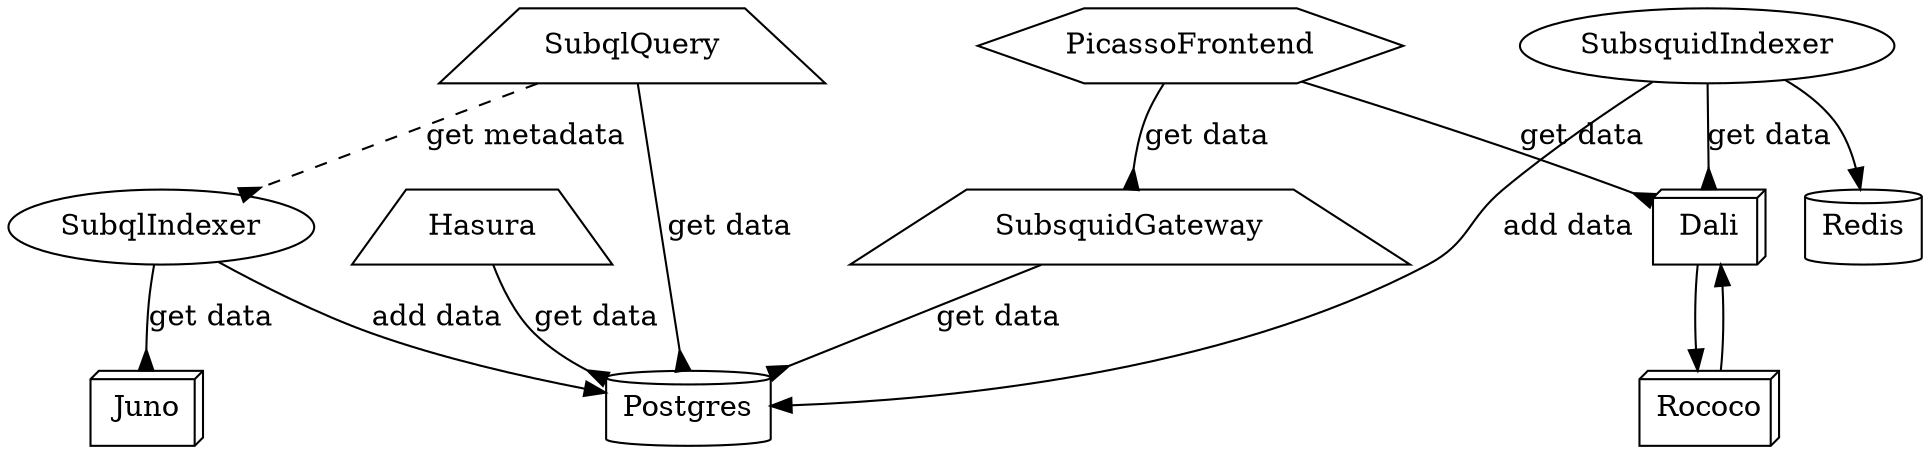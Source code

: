 digraph arion_xcvm {
    Dali [shape = box3d]
    Rococo [shape = box3d]
    Juno [shape = box3d]
    Hasura [shape = trapezium]    
    SubqlQuery [shape = trapezium]
    SubsquidGateway [shape = trapezium]
    Postgres [shape = cylinder]
    Redis [shape = cylinder]
    PicassoFrontend [shape=hexagon]
    
    PicassoFrontend -> Dali [label = "get data" arrowhead = inv]
    PicassoFrontend -> SubsquidGateway [label = "get data" arrowhead = inv]
    Hasura -> Postgres [label = "get data" arrowhead = inv]
    SubqlIndexer -> Juno [label = "get data" arrowhead = inv]
    SubsquidIndexer -> Redis
    SubsquidIndexer -> Postgres [label = "add data"]
    SubsquidIndexer -> Dali [label = "get data" arrowhead = inv]
    SubqlIndexer -> Postgres [label = "add data"]
    SubqlQuery -> Postgres [label = "get data" arrowhead = inv]
    SubqlQuery -> SubqlIndexer [style = dashed label = "get metadata" arrowhead = inv]
    SubsquidGateway -> Postgres [label = "get data" arrowhead = inv]
    Dali -> Rococo
    Rococo -> Dali 
}